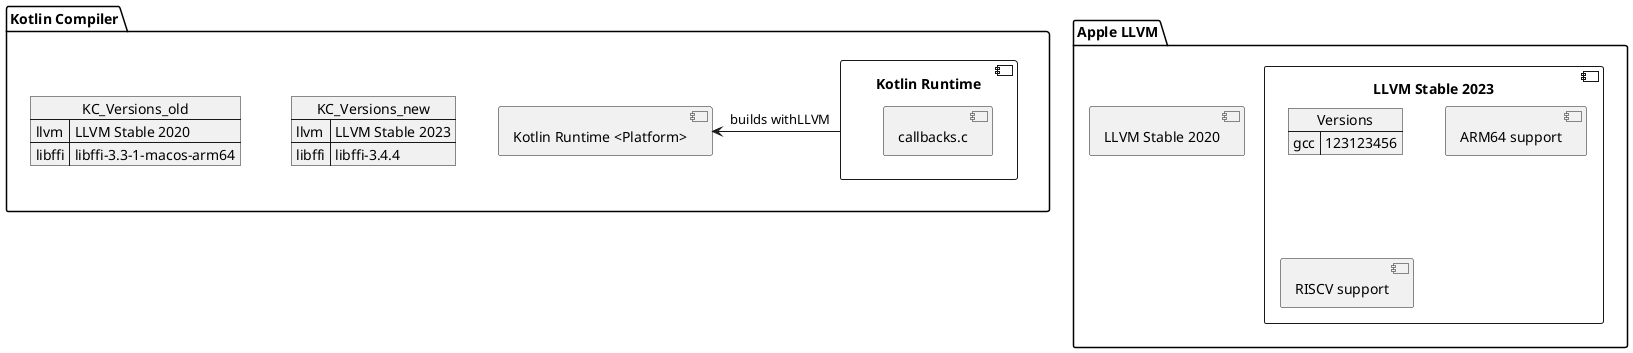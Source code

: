 @startuml
'https://plantuml.com/component-diagram


package "Kotlin Compiler" {
    json KC_Versions_new{
        "llvm": "LLVM Stable 2023",
        "libffi": "libffi-3.4.4"
    }
    json KC_Versions_old{
        "llvm": "LLVM Stable 2020",
        "libffi": "libffi-3.3-1-macos-arm64"
    }

    [Kotlin Runtime] -> [Kotlin Runtime <Platform>] : builds withLLVM
    component "Kotlin Runtime"{
        [callbacks.c]
    }
}

package "Apple LLVM"{
    component "LLVM Stable 2023" {
        json Versions{
            "gcc": "123123456"
        }
        [ARM64 support]
        [RISCV support]
    }

    component "LLVM Stable 2020" {
        [ARM64 support]
    }
}

@enduml